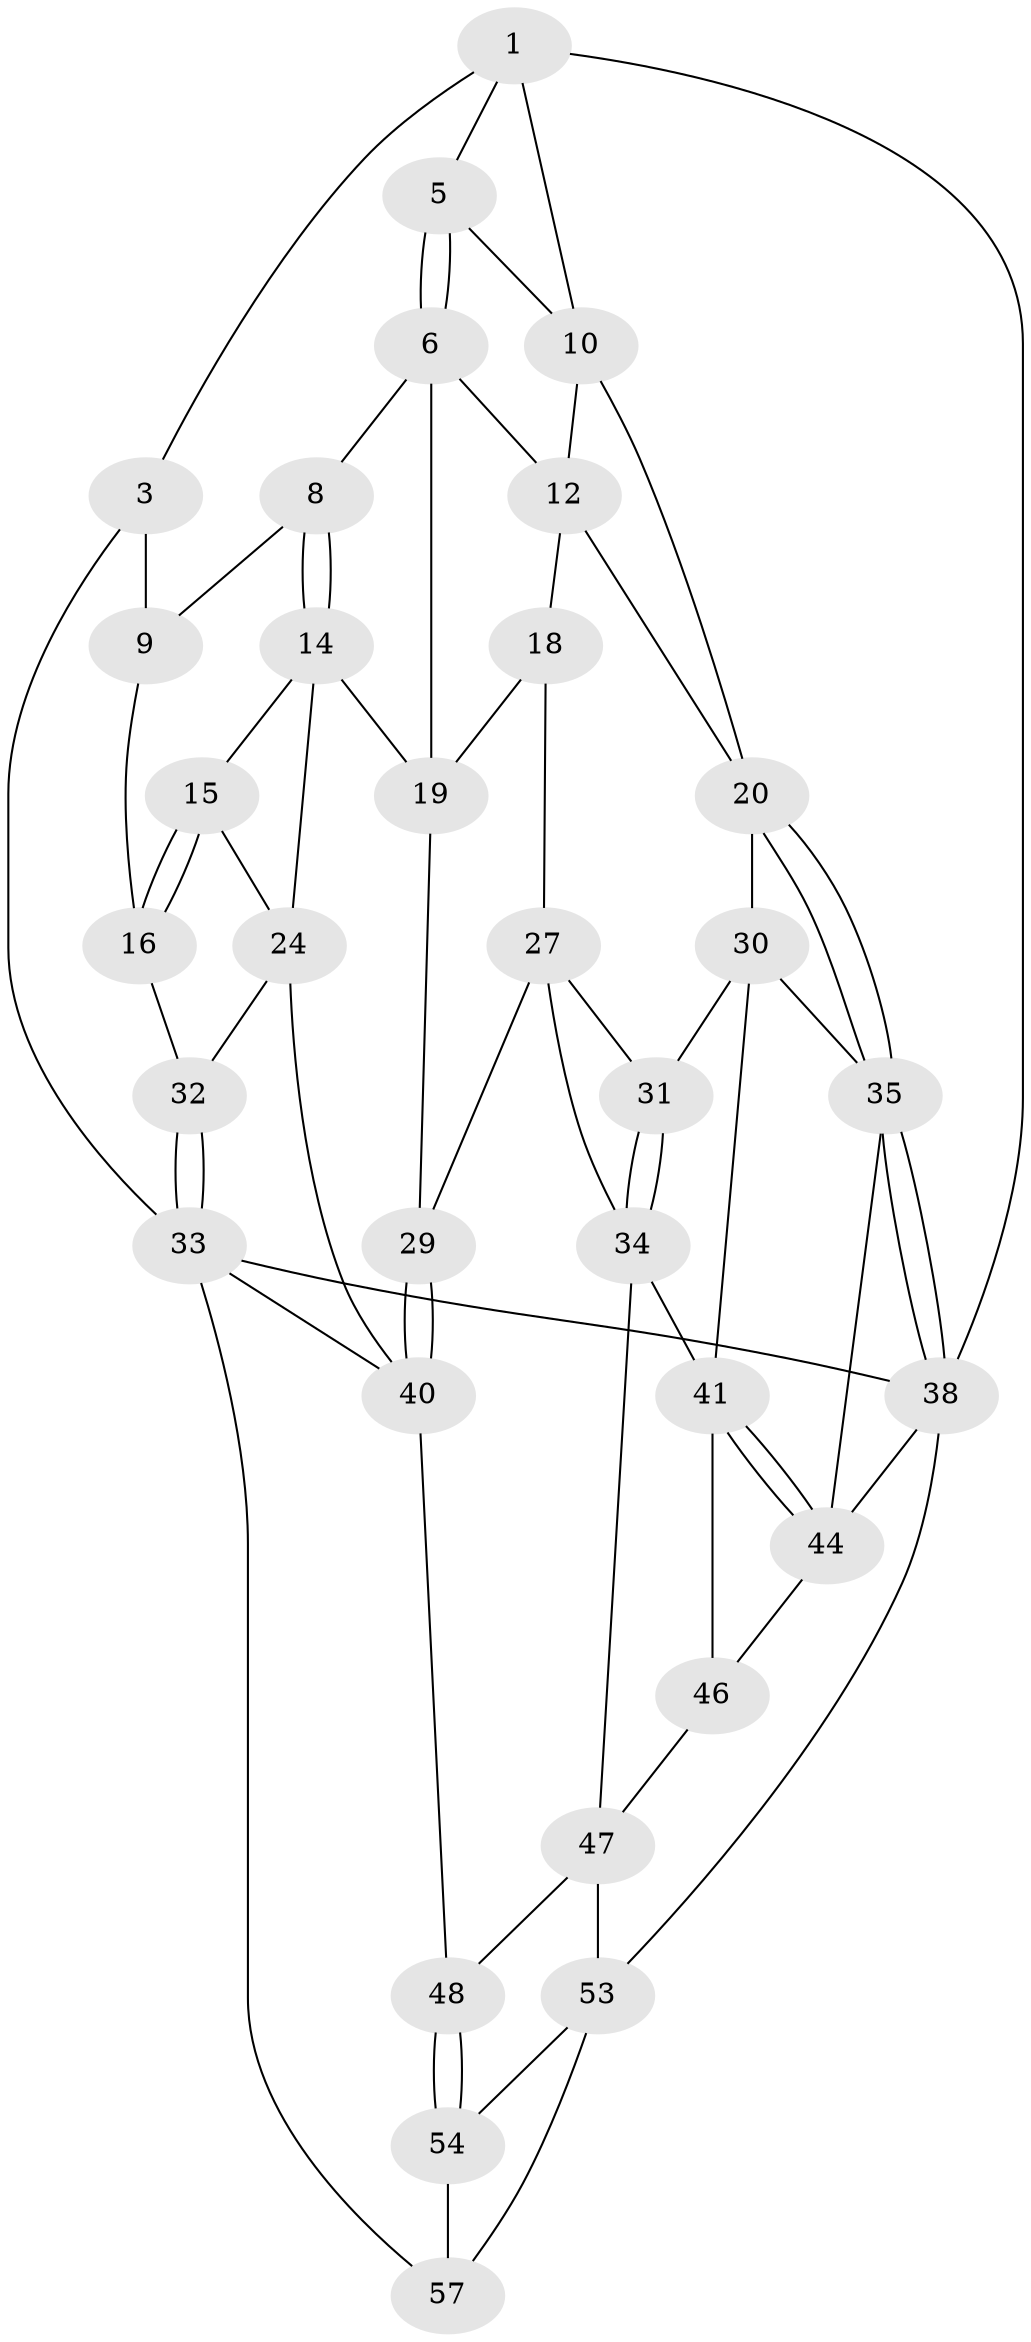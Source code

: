 // Generated by graph-tools (version 1.1) at 2025/24/03/03/25 07:24:31]
// undirected, 33 vertices, 70 edges
graph export_dot {
graph [start="1"]
  node [color=gray90,style=filled];
  1 [pos="+0.458301253534336+0",super="+2"];
  3 [pos="+0+0",super="+4"];
  5 [pos="+0.46269033293400513+0"];
  6 [pos="+0.44662808771325835+0.02409690626449101",super="+7"];
  8 [pos="+0.17464091824199124+0.20998973533252427"];
  9 [pos="+0.1729987216084427+0.20904332554630084",super="+13"];
  10 [pos="+0.6970498075021521+0.12017595153995188",super="+11"];
  12 [pos="+0.6739730156659494+0.26293402433603147",super="+17"];
  14 [pos="+0.14037894276810958+0.38561188168299865",super="+23"];
  15 [pos="+0.07157775470350569+0.41357982118405867",super="+25"];
  16 [pos="+0+0.1367367955237358",super="+26"];
  18 [pos="+0.541080094652629+0.3257061181453754"];
  19 [pos="+0.3704699506704448+0.28529350231941064",super="+22"];
  20 [pos="+1+0.2792145091645136",super="+21"];
  24 [pos="+0.08187650214087468+0.5283464956117003",super="+39"];
  27 [pos="+0.5257922145281306+0.4491184167785697",super="+28"];
  29 [pos="+0.3278297061056202+0.5557607259344322"];
  30 [pos="+0.7151089802146257+0.5084254387831785",super="+37"];
  31 [pos="+0.5941817277656332+0.5246196117562777"];
  32 [pos="+0+0.7231349614606352"];
  33 [pos="+0+1",super="+55"];
  34 [pos="+0.4763268034074712+0.5927252110423008",super="+43"];
  35 [pos="+1+0.6319461843606907",super="+36"];
  38 [pos="+1+1",super="+52"];
  40 [pos="+0.29431656830241687+0.6517031745237658",super="+50"];
  41 [pos="+0.7139393705863902+0.5474677226336572",super="+42"];
  44 [pos="+0.8195054091072349+0.7144508656644557",super="+45"];
  46 [pos="+0.7014599396492481+0.8316511471541252"];
  47 [pos="+0.5359769283763546+0.728763030270556",super="+51"];
  48 [pos="+0.4573507986289297+0.7772249916615539",super="+49"];
  53 [pos="+0.5036872658004736+0.8842461406899826",super="+58"];
  54 [pos="+0.47430036529090913+0.8702347590232489",super="+56"];
  57 [pos="+0.2507367059284114+1"];
  1 -- 5;
  1 -- 3;
  1 -- 38;
  1 -- 10;
  3 -- 33;
  3 -- 9 [weight=2];
  5 -- 6;
  5 -- 6;
  5 -- 10;
  6 -- 12;
  6 -- 8;
  6 -- 19;
  8 -- 9;
  8 -- 14;
  8 -- 14;
  9 -- 16;
  10 -- 12;
  10 -- 20;
  12 -- 18;
  12 -- 20;
  14 -- 15;
  14 -- 24;
  14 -- 19;
  15 -- 16 [weight=2];
  15 -- 16;
  15 -- 24;
  16 -- 32;
  18 -- 19;
  18 -- 27;
  19 -- 29;
  20 -- 35;
  20 -- 35;
  20 -- 30;
  24 -- 32;
  24 -- 40;
  27 -- 31;
  27 -- 34;
  27 -- 29;
  29 -- 40;
  29 -- 40;
  30 -- 31;
  30 -- 41;
  30 -- 35;
  31 -- 34;
  31 -- 34;
  32 -- 33;
  32 -- 33;
  33 -- 38;
  33 -- 57;
  33 -- 40;
  34 -- 41;
  34 -- 47;
  35 -- 38;
  35 -- 38;
  35 -- 44;
  38 -- 44;
  38 -- 53;
  40 -- 48;
  41 -- 44;
  41 -- 44;
  41 -- 46;
  44 -- 46;
  46 -- 47;
  47 -- 48;
  47 -- 53;
  48 -- 54 [weight=2];
  48 -- 54;
  53 -- 54;
  53 -- 57;
  54 -- 57;
}
